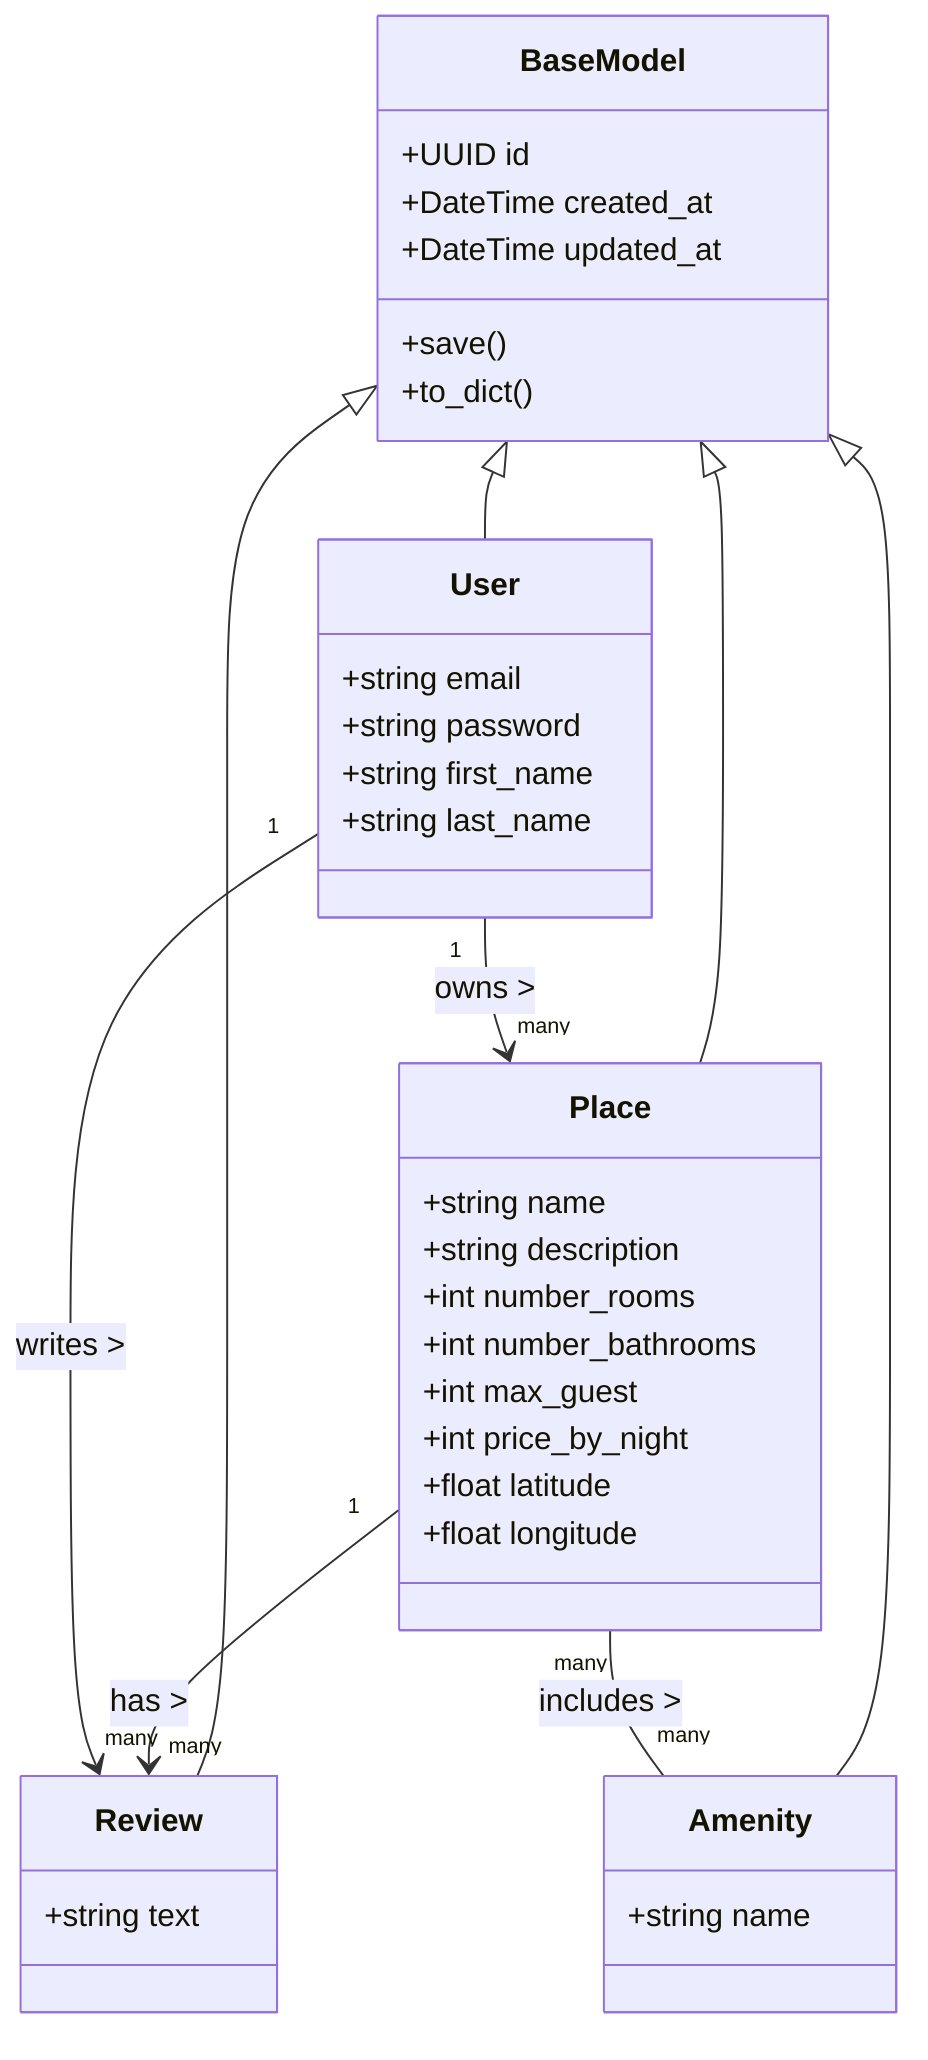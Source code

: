 classDiagram

class BaseModel {
    +UUID id
    +DateTime created_at
    +DateTime updated_at
    +save()
    +to_dict()
}

class User {
    +string email
    +string password
    +string first_name
    +string last_name
}

class Place {
    +string name
    +string description
    +int number_rooms
    +int number_bathrooms
    +int max_guest
    +int price_by_night
    +float latitude
    +float longitude
}

class Review {
    +string text
}

class Amenity {
    +string name
}

BaseModel <|-- User
BaseModel <|-- Place
BaseModel <|-- Review
BaseModel <|-- Amenity

User "1" --> "many" Place : owns >
Place "1" --> "many" Review : has >
User "1" --> "many" Review : writes >
Place "many" -- "many" Amenity : includes >